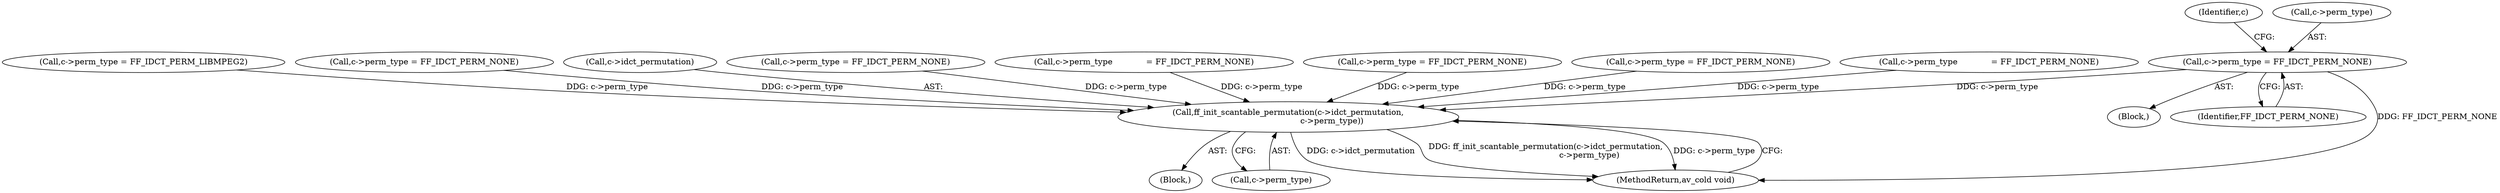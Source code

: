 digraph "0_FFmpeg_b3332a182f8ba33a34542e4a0370f38b914ccf7d@pointer" {
"1000137" [label="(Call,c->perm_type = FF_IDCT_PERM_NONE)"];
"1000413" [label="(Call,ff_init_scantable_permutation(c->idct_permutation,\n                                  c->perm_type))"];
"1000296" [label="(Call,c->perm_type = FF_IDCT_PERM_LIBMPEG2)"];
"1000121" [label="(Block,)"];
"1000165" [label="(Call,c->perm_type = FF_IDCT_PERM_NONE)"];
"1000137" [label="(Call,c->perm_type = FF_IDCT_PERM_NONE)"];
"1000413" [label="(Call,ff_init_scantable_permutation(c->idct_permutation,\n                                  c->perm_type))"];
"1000414" [label="(Call,c->idct_permutation)"];
"1000193" [label="(Call,c->perm_type = FF_IDCT_PERM_NONE)"];
"1000106" [label="(Block,)"];
"1000141" [label="(Identifier,FF_IDCT_PERM_NONE)"];
"1000267" [label="(Call,c->perm_type             = FF_IDCT_PERM_NONE)"];
"1000324" [label="(Call,c->perm_type = FF_IDCT_PERM_NONE)"];
"1000346" [label="(Call,c->perm_type = FF_IDCT_PERM_NONE)"];
"1000417" [label="(Call,c->perm_type)"];
"1000353" [label="(Identifier,c)"];
"1000138" [label="(Call,c->perm_type)"];
"1000239" [label="(Call,c->perm_type             = FF_IDCT_PERM_NONE)"];
"1000420" [label="(MethodReturn,av_cold void)"];
"1000137" -> "1000121"  [label="AST: "];
"1000137" -> "1000141"  [label="CFG: "];
"1000138" -> "1000137"  [label="AST: "];
"1000141" -> "1000137"  [label="AST: "];
"1000353" -> "1000137"  [label="CFG: "];
"1000137" -> "1000420"  [label="DDG: FF_IDCT_PERM_NONE"];
"1000137" -> "1000413"  [label="DDG: c->perm_type"];
"1000413" -> "1000106"  [label="AST: "];
"1000413" -> "1000417"  [label="CFG: "];
"1000414" -> "1000413"  [label="AST: "];
"1000417" -> "1000413"  [label="AST: "];
"1000420" -> "1000413"  [label="CFG: "];
"1000413" -> "1000420"  [label="DDG: c->idct_permutation"];
"1000413" -> "1000420"  [label="DDG: ff_init_scantable_permutation(c->idct_permutation,\n                                  c->perm_type)"];
"1000413" -> "1000420"  [label="DDG: c->perm_type"];
"1000193" -> "1000413"  [label="DDG: c->perm_type"];
"1000239" -> "1000413"  [label="DDG: c->perm_type"];
"1000165" -> "1000413"  [label="DDG: c->perm_type"];
"1000267" -> "1000413"  [label="DDG: c->perm_type"];
"1000346" -> "1000413"  [label="DDG: c->perm_type"];
"1000296" -> "1000413"  [label="DDG: c->perm_type"];
"1000324" -> "1000413"  [label="DDG: c->perm_type"];
}
